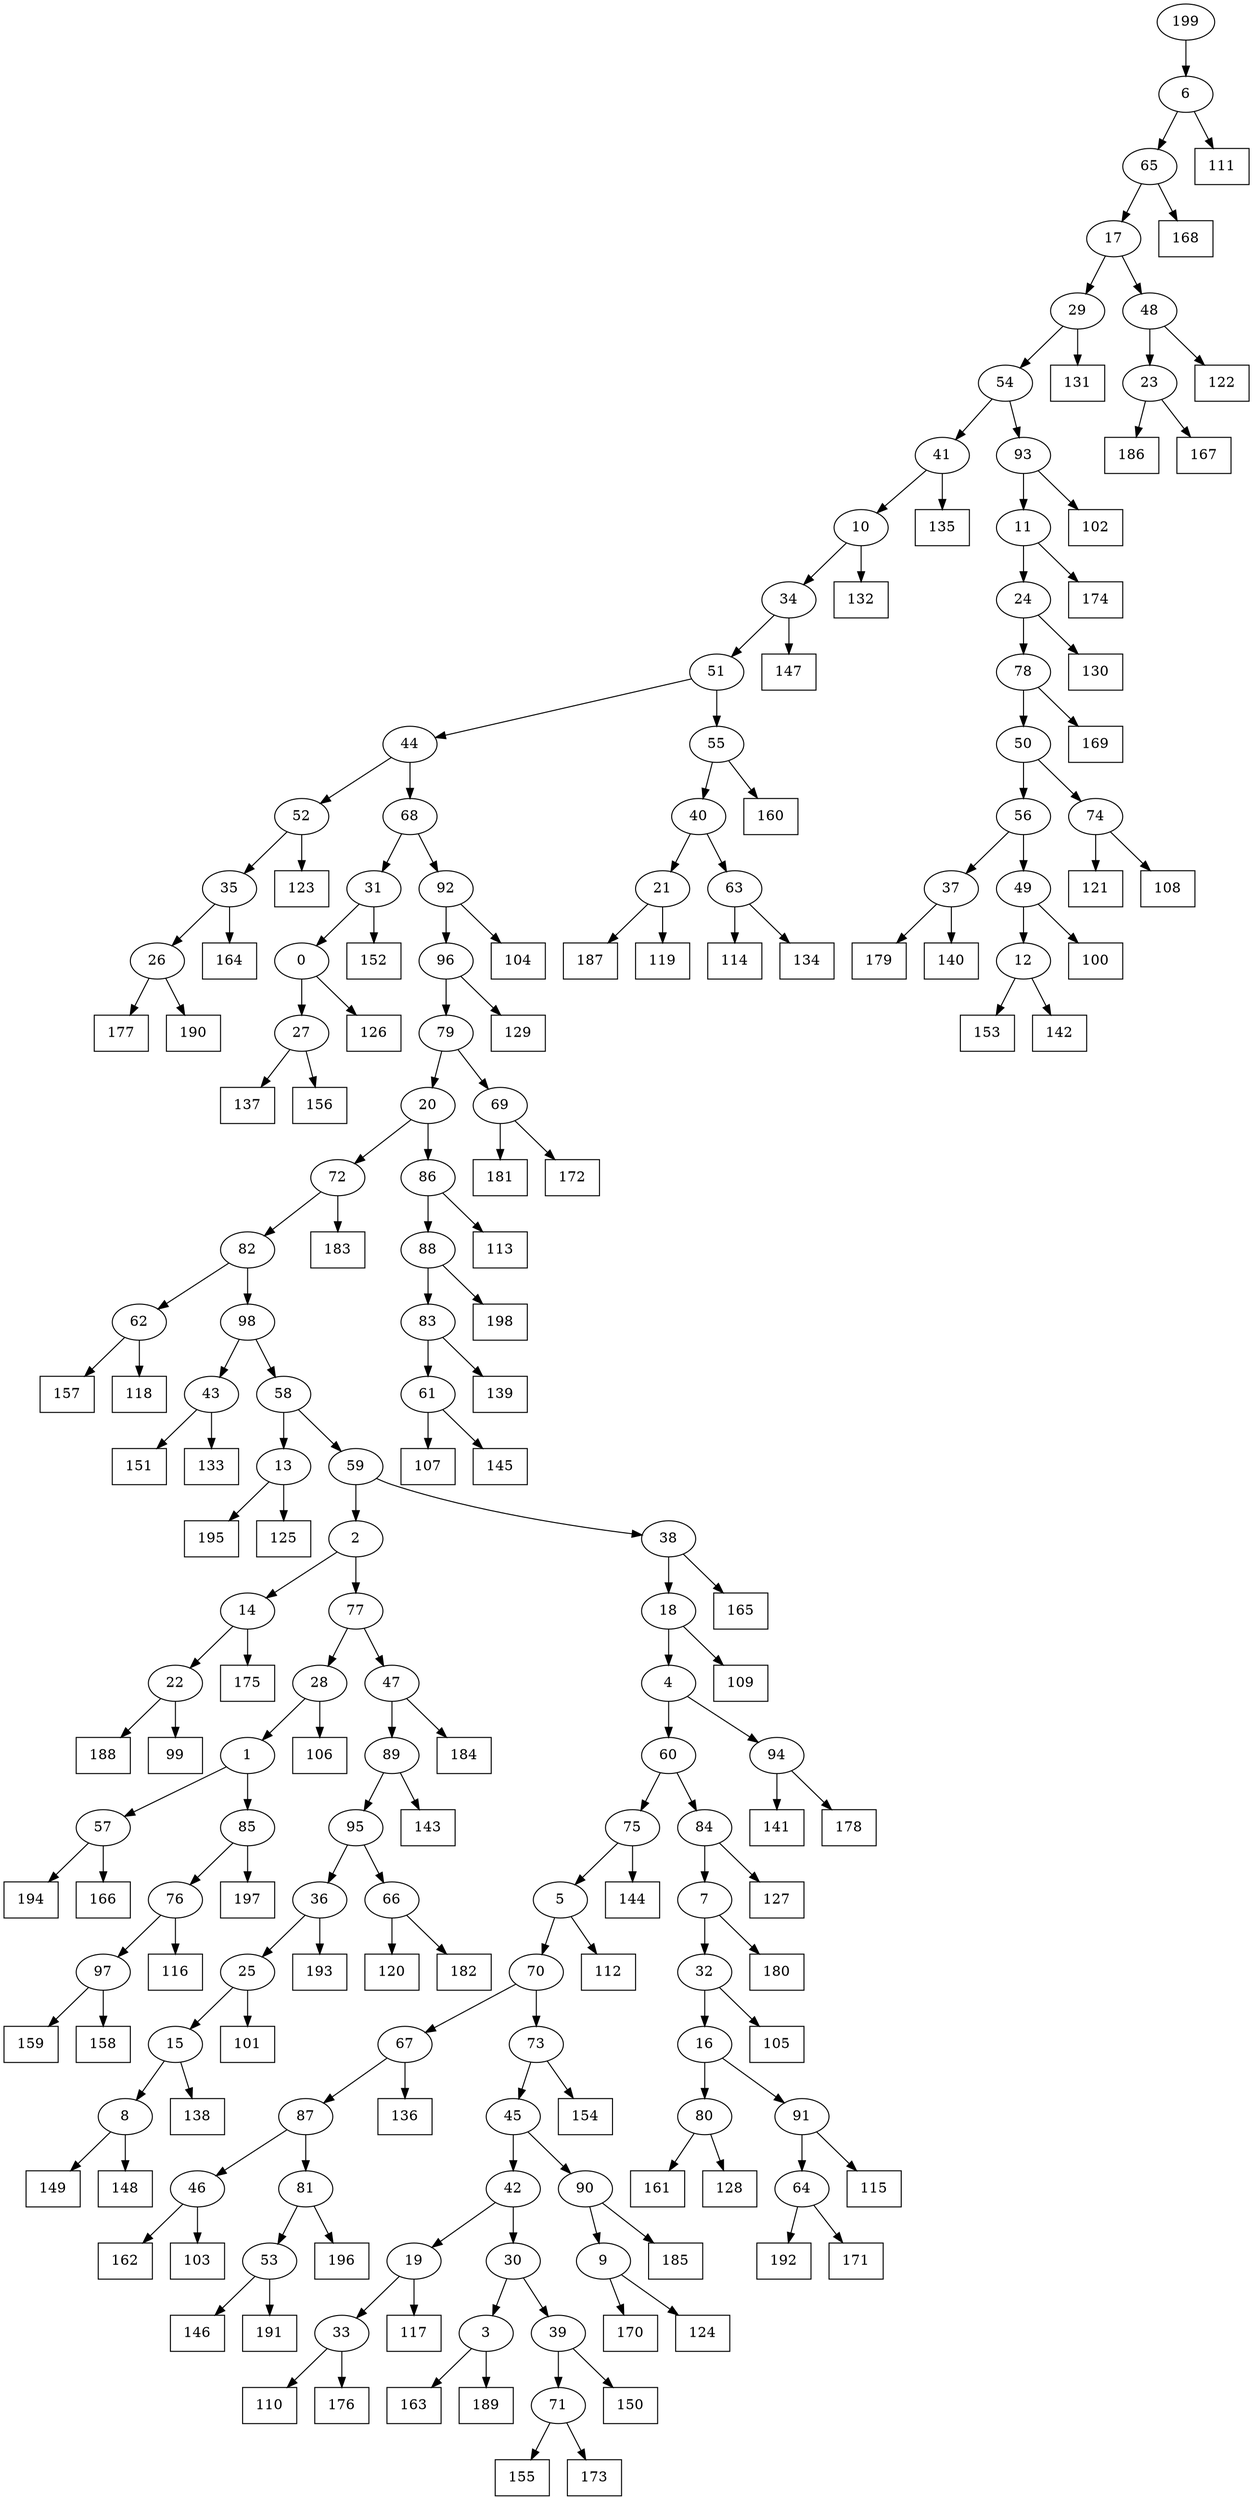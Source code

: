 digraph G {
0[label="0"];
1[label="1"];
2[label="2"];
3[label="3"];
4[label="4"];
5[label="5"];
6[label="6"];
7[label="7"];
8[label="8"];
9[label="9"];
10[label="10"];
11[label="11"];
12[label="12"];
13[label="13"];
14[label="14"];
15[label="15"];
16[label="16"];
17[label="17"];
18[label="18"];
19[label="19"];
20[label="20"];
21[label="21"];
22[label="22"];
23[label="23"];
24[label="24"];
25[label="25"];
26[label="26"];
27[label="27"];
28[label="28"];
29[label="29"];
30[label="30"];
31[label="31"];
32[label="32"];
33[label="33"];
34[label="34"];
35[label="35"];
36[label="36"];
37[label="37"];
38[label="38"];
39[label="39"];
40[label="40"];
41[label="41"];
42[label="42"];
43[label="43"];
44[label="44"];
45[label="45"];
46[label="46"];
47[label="47"];
48[label="48"];
49[label="49"];
50[label="50"];
51[label="51"];
52[label="52"];
53[label="53"];
54[label="54"];
55[label="55"];
56[label="56"];
57[label="57"];
58[label="58"];
59[label="59"];
60[label="60"];
61[label="61"];
62[label="62"];
63[label="63"];
64[label="64"];
65[label="65"];
66[label="66"];
67[label="67"];
68[label="68"];
69[label="69"];
70[label="70"];
71[label="71"];
72[label="72"];
73[label="73"];
74[label="74"];
75[label="75"];
76[label="76"];
77[label="77"];
78[label="78"];
79[label="79"];
80[label="80"];
81[label="81"];
82[label="82"];
83[label="83"];
84[label="84"];
85[label="85"];
86[label="86"];
87[label="87"];
88[label="88"];
89[label="89"];
90[label="90"];
91[label="91"];
92[label="92"];
93[label="93"];
94[label="94"];
95[label="95"];
96[label="96"];
97[label="97"];
98[label="98"];
99[shape=box,label="152"];
100[shape=box,label="175"];
101[shape=box,label="163"];
102[shape=box,label="185"];
103[shape=box,label="141"];
104[shape=box,label="153"];
105[shape=box,label="106"];
106[shape=box,label="127"];
107[shape=box,label="147"];
108[shape=box,label="104"];
109[shape=box,label="157"];
110[shape=box,label="149"];
111[shape=box,label="142"];
112[shape=box,label="121"];
113[shape=box,label="130"];
114[shape=box,label="115"];
115[shape=box,label="188"];
116[shape=box,label="112"];
117[shape=box,label="161"];
118[shape=box,label="186"];
119[shape=box,label="131"];
120[shape=box,label="178"];
121[shape=box,label="108"];
122[shape=box,label="117"];
123[shape=box,label="120"];
124[shape=box,label="197"];
125[shape=box,label="114"];
126[shape=box,label="198"];
127[shape=box,label="168"];
128[shape=box,label="183"];
129[shape=box,label="139"];
130[shape=box,label="196"];
131[shape=box,label="195"];
132[shape=box,label="111"];
133[shape=box,label="136"];
134[shape=box,label="181"];
135[shape=box,label="135"];
136[shape=box,label="194"];
137[shape=box,label="102"];
138[shape=box,label="134"];
139[shape=box,label="180"];
140[shape=box,label="100"];
141[shape=box,label="155"];
142[shape=box,label="146"];
143[shape=box,label="113"];
144[shape=box,label="122"];
145[shape=box,label="187"];
146[shape=box,label="101"];
147[shape=box,label="128"];
148[shape=box,label="172"];
149[shape=box,label="179"];
150[shape=box,label="192"];
151[shape=box,label="159"];
152[shape=box,label="151"];
153[shape=box,label="150"];
154[shape=box,label="133"];
155[shape=box,label="110"];
156[shape=box,label="129"];
157[shape=box,label="123"];
158[shape=box,label="119"];
159[shape=box,label="162"];
160[shape=box,label="164"];
161[shape=box,label="167"];
162[shape=box,label="132"];
163[shape=box,label="118"];
164[shape=box,label="177"];
165[shape=box,label="116"];
166[shape=box,label="103"];
167[shape=box,label="138"];
168[shape=box,label="176"];
169[shape=box,label="143"];
170[shape=box,label="165"];
171[shape=box,label="125"];
172[shape=box,label="182"];
173[shape=box,label="109"];
174[shape=box,label="107"];
175[shape=box,label="126"];
176[shape=box,label="170"];
177[shape=box,label="189"];
178[shape=box,label="173"];
179[shape=box,label="144"];
180[shape=box,label="160"];
181[shape=box,label="137"];
182[shape=box,label="190"];
183[shape=box,label="148"];
184[shape=box,label="124"];
185[shape=box,label="193"];
186[shape=box,label="171"];
187[shape=box,label="166"];
188[shape=box,label="105"];
189[shape=box,label="154"];
190[shape=box,label="145"];
191[shape=box,label="99"];
192[shape=box,label="169"];
193[shape=box,label="191"];
194[shape=box,label="158"];
195[shape=box,label="184"];
196[shape=box,label="156"];
197[shape=box,label="140"];
198[shape=box,label="174"];
199[label="199"];
14->100 ;
39->153 ;
13->171 ;
8->110 ;
74->121 ;
63->138 ;
84->106 ;
57->187 ;
33->168 ;
76->165 ;
26->164 ;
31->99 ;
64->150 ;
27->181 ;
37->197 ;
41->135 ;
58->13 ;
93->11 ;
18->173 ;
0->175 ;
94->120 ;
50->74 ;
88->126 ;
96->79 ;
80->117 ;
48->144 ;
23->161 ;
64->186 ;
22->191 ;
13->131 ;
37->149 ;
6->132 ;
33->155 ;
4->94 ;
94->103 ;
36->185 ;
77->28 ;
28->105 ;
15->8 ;
97->194 ;
95->36 ;
55->180 ;
7->139 ;
25->146 ;
42->30 ;
73->189 ;
5->116 ;
22->115 ;
8->183 ;
34->107 ;
53->193 ;
35->26 ;
26->182 ;
90->102 ;
97->151 ;
30->39 ;
11->24 ;
92->108 ;
199->6 ;
54->41 ;
45->42 ;
89->95 ;
29->119 ;
86->88 ;
90->9 ;
9->176 ;
66->172 ;
21->158 ;
11->198 ;
27->196 ;
49->140 ;
32->188 ;
56->49 ;
82->98 ;
98->58 ;
53->142 ;
18->4 ;
44->68 ;
16->80 ;
80->147 ;
75->179 ;
68->92 ;
75->5 ;
15->167 ;
70->73 ;
5->70 ;
31->0 ;
0->27 ;
46->159 ;
14->22 ;
47->195 ;
84->7 ;
7->32 ;
54->93 ;
93->137 ;
3->101 ;
19->122 ;
52->35 ;
35->160 ;
46->166 ;
71->141 ;
21->145 ;
2->77 ;
77->47 ;
81->130 ;
2->14 ;
82->62 ;
62->163 ;
73->45 ;
45->90 ;
87->81 ;
81->53 ;
40->21 ;
20->72 ;
74->112 ;
52->157 ;
12->104 ;
78->192 ;
38->170 ;
91->64 ;
67->87 ;
87->46 ;
1->57 ;
42->19 ;
19->33 ;
83->61 ;
65->127 ;
69->134 ;
43->154 ;
34->51 ;
91->114 ;
51->44 ;
44->52 ;
98->43 ;
57->136 ;
72->82 ;
38->18 ;
24->78 ;
78->50 ;
59->2 ;
6->65 ;
65->17 ;
70->67 ;
67->133 ;
61->174 ;
23->118 ;
28->1 ;
4->60 ;
60->84 ;
96->156 ;
61->190 ;
40->63 ;
63->125 ;
51->55 ;
55->40 ;
92->96 ;
1->85 ;
85->124 ;
36->25 ;
25->15 ;
49->12 ;
12->111 ;
56->37 ;
88->83 ;
32->16 ;
16->91 ;
62->109 ;
59->38 ;
60->75 ;
41->10 ;
10->34 ;
85->76 ;
76->97 ;
58->59 ;
79->69 ;
69->148 ;
68->31 ;
39->71 ;
71->178 ;
9->184 ;
30->3 ;
3->177 ;
24->113 ;
79->20 ;
10->162 ;
17->29 ;
29->54 ;
83->129 ;
47->89 ;
89->169 ;
43->152 ;
95->66 ;
66->123 ;
72->128 ;
20->86 ;
86->143 ;
50->56 ;
17->48 ;
48->23 ;
}
